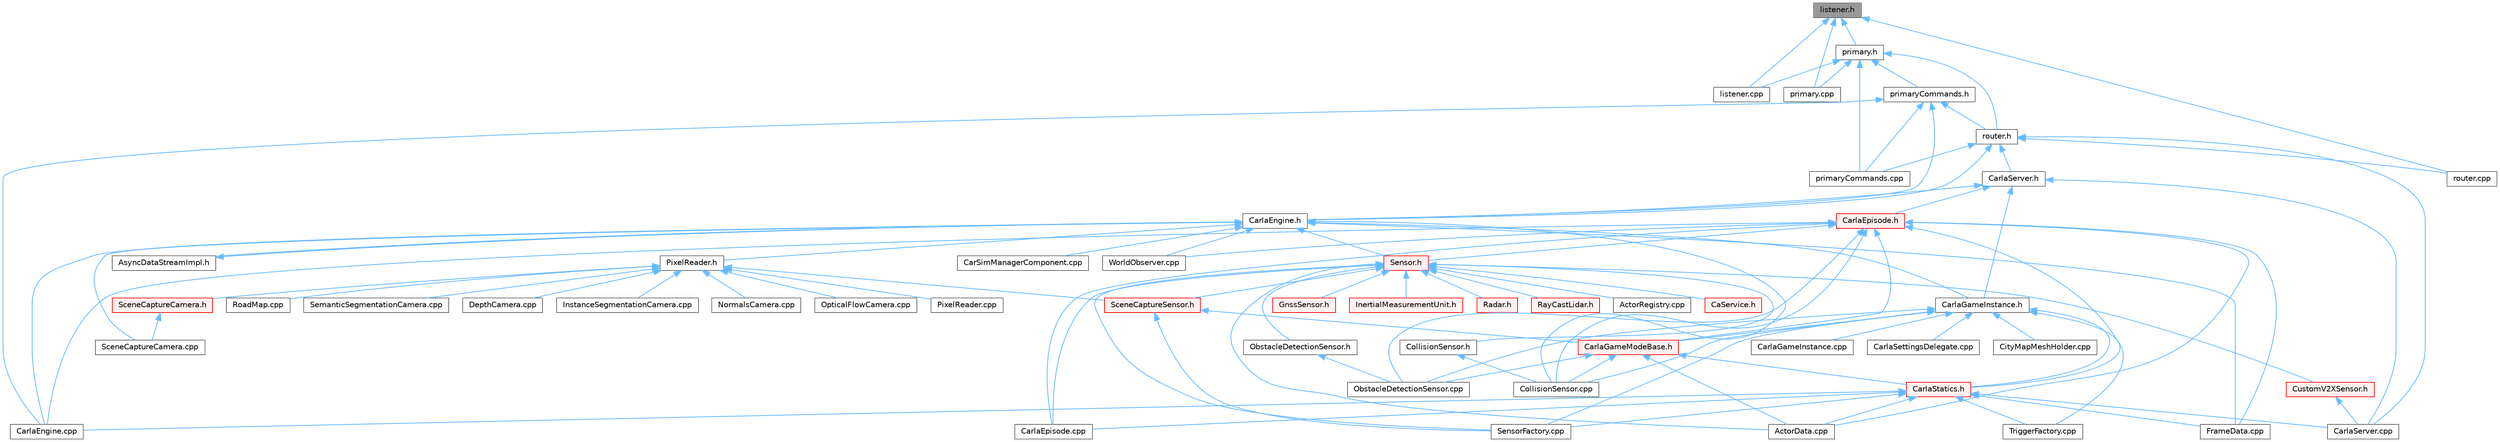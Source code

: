 digraph "listener.h"
{
 // INTERACTIVE_SVG=YES
 // LATEX_PDF_SIZE
  bgcolor="transparent";
  edge [fontname=Helvetica,fontsize=10,labelfontname=Helvetica,labelfontsize=10];
  node [fontname=Helvetica,fontsize=10,shape=box,height=0.2,width=0.4];
  Node1 [id="Node000001",label="listener.h",height=0.2,width=0.4,color="gray40", fillcolor="grey60", style="filled", fontcolor="black",tooltip=" "];
  Node1 -> Node2 [id="edge1_Node000001_Node000002",dir="back",color="steelblue1",style="solid",tooltip=" "];
  Node2 [id="Node000002",label="listener.cpp",height=0.2,width=0.4,color="grey40", fillcolor="white", style="filled",URL="$dd/d8b/listener_8cpp.html",tooltip=" "];
  Node1 -> Node3 [id="edge2_Node000001_Node000003",dir="back",color="steelblue1",style="solid",tooltip=" "];
  Node3 [id="Node000003",label="primary.cpp",height=0.2,width=0.4,color="grey40", fillcolor="white", style="filled",URL="$df/d6a/primary_8cpp.html",tooltip=" "];
  Node1 -> Node4 [id="edge3_Node000001_Node000004",dir="back",color="steelblue1",style="solid",tooltip=" "];
  Node4 [id="Node000004",label="primary.h",height=0.2,width=0.4,color="grey40", fillcolor="white", style="filled",URL="$d8/d15/primary_8h.html",tooltip=" "];
  Node4 -> Node2 [id="edge4_Node000004_Node000002",dir="back",color="steelblue1",style="solid",tooltip=" "];
  Node4 -> Node3 [id="edge5_Node000004_Node000003",dir="back",color="steelblue1",style="solid",tooltip=" "];
  Node4 -> Node5 [id="edge6_Node000004_Node000005",dir="back",color="steelblue1",style="solid",tooltip=" "];
  Node5 [id="Node000005",label="primaryCommands.cpp",height=0.2,width=0.4,color="grey40", fillcolor="white", style="filled",URL="$d6/da8/primaryCommands_8cpp.html",tooltip=" "];
  Node4 -> Node6 [id="edge7_Node000004_Node000006",dir="back",color="steelblue1",style="solid",tooltip=" "];
  Node6 [id="Node000006",label="primaryCommands.h",height=0.2,width=0.4,color="grey40", fillcolor="white", style="filled",URL="$dd/dbf/primaryCommands_8h.html",tooltip=" "];
  Node6 -> Node7 [id="edge8_Node000006_Node000007",dir="back",color="steelblue1",style="solid",tooltip=" "];
  Node7 [id="Node000007",label="CarlaEngine.cpp",height=0.2,width=0.4,color="grey40", fillcolor="white", style="filled",URL="$d6/da1/CarlaEngine_8cpp.html",tooltip=" "];
  Node6 -> Node8 [id="edge9_Node000006_Node000008",dir="back",color="steelblue1",style="solid",tooltip=" "];
  Node8 [id="Node000008",label="CarlaEngine.h",height=0.2,width=0.4,color="grey40", fillcolor="white", style="filled",URL="$d0/d11/CarlaEngine_8h.html",tooltip=" "];
  Node8 -> Node9 [id="edge10_Node000008_Node000009",dir="back",color="steelblue1",style="solid",tooltip=" "];
  Node9 [id="Node000009",label="AsyncDataStreamImpl.h",height=0.2,width=0.4,color="grey40", fillcolor="white", style="filled",URL="$d0/d17/AsyncDataStreamImpl_8h.html",tooltip=" "];
  Node9 -> Node8 [id="edge11_Node000009_Node000008",dir="back",color="steelblue1",style="solid",tooltip=" "];
  Node8 -> Node10 [id="edge12_Node000008_Node000010",dir="back",color="steelblue1",style="solid",tooltip=" "];
  Node10 [id="Node000010",label="CarSimManagerComponent.cpp",height=0.2,width=0.4,color="grey40", fillcolor="white", style="filled",URL="$d2/d56/CarSimManagerComponent_8cpp.html",tooltip=" "];
  Node8 -> Node7 [id="edge13_Node000008_Node000007",dir="back",color="steelblue1",style="solid",tooltip=" "];
  Node8 -> Node11 [id="edge14_Node000008_Node000011",dir="back",color="steelblue1",style="solid",tooltip=" "];
  Node11 [id="Node000011",label="CarlaGameInstance.h",height=0.2,width=0.4,color="grey40", fillcolor="white", style="filled",URL="$d2/dba/CarlaGameInstance_8h.html",tooltip=" "];
  Node11 -> Node12 [id="edge15_Node000011_Node000012",dir="back",color="steelblue1",style="solid",tooltip=" "];
  Node12 [id="Node000012",label="CarlaGameInstance.cpp",height=0.2,width=0.4,color="grey40", fillcolor="white", style="filled",URL="$d0/d19/CarlaGameInstance_8cpp.html",tooltip=" "];
  Node11 -> Node13 [id="edge16_Node000011_Node000013",dir="back",color="steelblue1",style="solid",tooltip=" "];
  Node13 [id="Node000013",label="CarlaGameModeBase.h",height=0.2,width=0.4,color="red", fillcolor="#FFF0F0", style="filled",URL="$d3/d49/CarlaGameModeBase_8h.html",tooltip=" "];
  Node13 -> Node14 [id="edge17_Node000013_Node000014",dir="back",color="steelblue1",style="solid",tooltip=" "];
  Node14 [id="Node000014",label="ActorData.cpp",height=0.2,width=0.4,color="grey40", fillcolor="white", style="filled",URL="$da/d7f/ActorData_8cpp.html",tooltip=" "];
  Node13 -> Node16 [id="edge18_Node000013_Node000016",dir="back",color="steelblue1",style="solid",tooltip=" "];
  Node16 [id="Node000016",label="CarlaStatics.h",height=0.2,width=0.4,color="red", fillcolor="#FFF0F0", style="filled",URL="$d9/dc8/CarlaStatics_8h.html",tooltip=" "];
  Node16 -> Node14 [id="edge19_Node000016_Node000014",dir="back",color="steelblue1",style="solid",tooltip=" "];
  Node16 -> Node7 [id="edge20_Node000016_Node000007",dir="back",color="steelblue1",style="solid",tooltip=" "];
  Node16 -> Node19 [id="edge21_Node000016_Node000019",dir="back",color="steelblue1",style="solid",tooltip=" "];
  Node19 [id="Node000019",label="CarlaEpisode.cpp",height=0.2,width=0.4,color="grey40", fillcolor="white", style="filled",URL="$d6/dd9/CarlaEpisode_8cpp.html",tooltip=" "];
  Node16 -> Node22 [id="edge22_Node000016_Node000022",dir="back",color="steelblue1",style="solid",tooltip=" "];
  Node22 [id="Node000022",label="CarlaServer.cpp",height=0.2,width=0.4,color="grey40", fillcolor="white", style="filled",URL="$db/d6c/CarlaServer_8cpp.html",tooltip=" "];
  Node16 -> Node27 [id="edge23_Node000016_Node000027",dir="back",color="steelblue1",style="solid",tooltip=" "];
  Node27 [id="Node000027",label="FrameData.cpp",height=0.2,width=0.4,color="grey40", fillcolor="white", style="filled",URL="$df/d8a/FrameData_8cpp.html",tooltip=" "];
  Node16 -> Node35 [id="edge24_Node000016_Node000035",dir="back",color="steelblue1",style="solid",tooltip=" "];
  Node35 [id="Node000035",label="SensorFactory.cpp",height=0.2,width=0.4,color="grey40", fillcolor="white", style="filled",URL="$d0/dde/SensorFactory_8cpp.html",tooltip=" "];
  Node16 -> Node42 [id="edge25_Node000016_Node000042",dir="back",color="steelblue1",style="solid",tooltip=" "];
  Node42 [id="Node000042",label="TriggerFactory.cpp",height=0.2,width=0.4,color="grey40", fillcolor="white", style="filled",URL="$d3/da1/TriggerFactory_8cpp.html",tooltip=" "];
  Node13 -> Node45 [id="edge26_Node000013_Node000045",dir="back",color="steelblue1",style="solid",tooltip=" "];
  Node45 [id="Node000045",label="CollisionSensor.cpp",height=0.2,width=0.4,color="grey40", fillcolor="white", style="filled",URL="$da/df0/CollisionSensor_8cpp.html",tooltip=" "];
  Node13 -> Node46 [id="edge27_Node000013_Node000046",dir="back",color="steelblue1",style="solid",tooltip=" "];
  Node46 [id="Node000046",label="ObstacleDetectionSensor.cpp",height=0.2,width=0.4,color="grey40", fillcolor="white", style="filled",URL="$d2/d70/ObstacleDetectionSensor_8cpp.html",tooltip=" "];
  Node11 -> Node47 [id="edge28_Node000011_Node000047",dir="back",color="steelblue1",style="solid",tooltip=" "];
  Node47 [id="Node000047",label="CarlaSettingsDelegate.cpp",height=0.2,width=0.4,color="grey40", fillcolor="white", style="filled",URL="$d1/d4c/CarlaSettingsDelegate_8cpp.html",tooltip=" "];
  Node11 -> Node16 [id="edge29_Node000011_Node000016",dir="back",color="steelblue1",style="solid",tooltip=" "];
  Node11 -> Node48 [id="edge30_Node000011_Node000048",dir="back",color="steelblue1",style="solid",tooltip=" "];
  Node48 [id="Node000048",label="CityMapMeshHolder.cpp",height=0.2,width=0.4,color="grey40", fillcolor="white", style="filled",URL="$d6/ddf/CityMapMeshHolder_8cpp.html",tooltip=" "];
  Node11 -> Node45 [id="edge31_Node000011_Node000045",dir="back",color="steelblue1",style="solid",tooltip=" "];
  Node11 -> Node46 [id="edge32_Node000011_Node000046",dir="back",color="steelblue1",style="solid",tooltip=" "];
  Node11 -> Node35 [id="edge33_Node000011_Node000035",dir="back",color="steelblue1",style="solid",tooltip=" "];
  Node11 -> Node42 [id="edge34_Node000011_Node000042",dir="back",color="steelblue1",style="solid",tooltip=" "];
  Node8 -> Node45 [id="edge35_Node000008_Node000045",dir="back",color="steelblue1",style="solid",tooltip=" "];
  Node8 -> Node27 [id="edge36_Node000008_Node000027",dir="back",color="steelblue1",style="solid",tooltip=" "];
  Node8 -> Node49 [id="edge37_Node000008_Node000049",dir="back",color="steelblue1",style="solid",tooltip=" "];
  Node49 [id="Node000049",label="PixelReader.h",height=0.2,width=0.4,color="grey40", fillcolor="white", style="filled",URL="$df/d2e/PixelReader_8h.html",tooltip=" "];
  Node49 -> Node50 [id="edge38_Node000049_Node000050",dir="back",color="steelblue1",style="solid",tooltip=" "];
  Node50 [id="Node000050",label="DepthCamera.cpp",height=0.2,width=0.4,color="grey40", fillcolor="white", style="filled",URL="$d7/d0e/DepthCamera_8cpp.html",tooltip=" "];
  Node49 -> Node51 [id="edge39_Node000049_Node000051",dir="back",color="steelblue1",style="solid",tooltip=" "];
  Node51 [id="Node000051",label="InstanceSegmentationCamera.cpp",height=0.2,width=0.4,color="grey40", fillcolor="white", style="filled",URL="$d6/dcd/InstanceSegmentationCamera_8cpp.html",tooltip=" "];
  Node49 -> Node52 [id="edge40_Node000049_Node000052",dir="back",color="steelblue1",style="solid",tooltip=" "];
  Node52 [id="Node000052",label="NormalsCamera.cpp",height=0.2,width=0.4,color="grey40", fillcolor="white", style="filled",URL="$d6/d81/NormalsCamera_8cpp.html",tooltip=" "];
  Node49 -> Node53 [id="edge41_Node000049_Node000053",dir="back",color="steelblue1",style="solid",tooltip=" "];
  Node53 [id="Node000053",label="OpticalFlowCamera.cpp",height=0.2,width=0.4,color="grey40", fillcolor="white", style="filled",URL="$d0/d58/OpticalFlowCamera_8cpp.html",tooltip=" "];
  Node49 -> Node54 [id="edge42_Node000049_Node000054",dir="back",color="steelblue1",style="solid",tooltip=" "];
  Node54 [id="Node000054",label="PixelReader.cpp",height=0.2,width=0.4,color="grey40", fillcolor="white", style="filled",URL="$dc/db0/PixelReader_8cpp.html",tooltip=" "];
  Node49 -> Node55 [id="edge43_Node000049_Node000055",dir="back",color="steelblue1",style="solid",tooltip=" "];
  Node55 [id="Node000055",label="RoadMap.cpp",height=0.2,width=0.4,color="grey40", fillcolor="white", style="filled",URL="$d2/de5/RoadMap_8cpp.html",tooltip=" "];
  Node49 -> Node56 [id="edge44_Node000049_Node000056",dir="back",color="steelblue1",style="solid",tooltip=" "];
  Node56 [id="Node000056",label="SceneCaptureCamera.h",height=0.2,width=0.4,color="red", fillcolor="#FFF0F0", style="filled",URL="$dc/d56/SceneCaptureCamera_8h.html",tooltip=" "];
  Node56 -> Node57 [id="edge45_Node000056_Node000057",dir="back",color="steelblue1",style="solid",tooltip=" "];
  Node57 [id="Node000057",label="SceneCaptureCamera.cpp",height=0.2,width=0.4,color="grey40", fillcolor="white", style="filled",URL="$d1/dec/SceneCaptureCamera_8cpp.html",tooltip=" "];
  Node49 -> Node59 [id="edge46_Node000049_Node000059",dir="back",color="steelblue1",style="solid",tooltip=" "];
  Node59 [id="Node000059",label="SceneCaptureSensor.h",height=0.2,width=0.4,color="red", fillcolor="#FFF0F0", style="filled",URL="$d8/d95/SceneCaptureSensor_8h.html",tooltip=" "];
  Node59 -> Node13 [id="edge47_Node000059_Node000013",dir="back",color="steelblue1",style="solid",tooltip=" "];
  Node59 -> Node35 [id="edge48_Node000059_Node000035",dir="back",color="steelblue1",style="solid",tooltip=" "];
  Node49 -> Node73 [id="edge49_Node000049_Node000073",dir="back",color="steelblue1",style="solid",tooltip=" "];
  Node73 [id="Node000073",label="SemanticSegmentationCamera.cpp",height=0.2,width=0.4,color="grey40", fillcolor="white", style="filled",URL="$d9/d38/SemanticSegmentationCamera_8cpp.html",tooltip=" "];
  Node8 -> Node57 [id="edge50_Node000008_Node000057",dir="back",color="steelblue1",style="solid",tooltip=" "];
  Node8 -> Node75 [id="edge51_Node000008_Node000075",dir="back",color="steelblue1",style="solid",tooltip=" "];
  Node75 [id="Node000075",label="Sensor.h",height=0.2,width=0.4,color="red", fillcolor="#FFF0F0", style="filled",URL="$d7/d7d/Unreal_2CarlaUE4_2Plugins_2Carla_2Source_2Carla_2Sensor_2Sensor_8h.html",tooltip=" "];
  Node75 -> Node14 [id="edge52_Node000075_Node000014",dir="back",color="steelblue1",style="solid",tooltip=" "];
  Node75 -> Node76 [id="edge53_Node000075_Node000076",dir="back",color="steelblue1",style="solid",tooltip=" "];
  Node76 [id="Node000076",label="ActorRegistry.cpp",height=0.2,width=0.4,color="grey40", fillcolor="white", style="filled",URL="$d3/df3/ActorRegistry_8cpp.html",tooltip=" "];
  Node75 -> Node77 [id="edge54_Node000075_Node000077",dir="back",color="steelblue1",style="solid",tooltip=" "];
  Node77 [id="Node000077",label="CaService.h",height=0.2,width=0.4,color="red", fillcolor="#FFF0F0", style="filled",URL="$df/dd8/CaService_8h.html",tooltip=" "];
  Node75 -> Node19 [id="edge55_Node000075_Node000019",dir="back",color="steelblue1",style="solid",tooltip=" "];
  Node75 -> Node94 [id="edge56_Node000075_Node000094",dir="back",color="steelblue1",style="solid",tooltip=" "];
  Node94 [id="Node000094",label="CollisionSensor.h",height=0.2,width=0.4,color="grey40", fillcolor="white", style="filled",URL="$d3/dd6/CollisionSensor_8h.html",tooltip=" "];
  Node94 -> Node45 [id="edge57_Node000094_Node000045",dir="back",color="steelblue1",style="solid",tooltip=" "];
  Node75 -> Node95 [id="edge58_Node000075_Node000095",dir="back",color="steelblue1",style="solid",tooltip=" "];
  Node95 [id="Node000095",label="CustomV2XSensor.h",height=0.2,width=0.4,color="red", fillcolor="#FFF0F0", style="filled",URL="$df/d4b/CustomV2XSensor_8h.html",tooltip=" "];
  Node95 -> Node22 [id="edge59_Node000095_Node000022",dir="back",color="steelblue1",style="solid",tooltip=" "];
  Node75 -> Node96 [id="edge60_Node000075_Node000096",dir="back",color="steelblue1",style="solid",tooltip=" "];
  Node96 [id="Node000096",label="GnssSensor.h",height=0.2,width=0.4,color="red", fillcolor="#FFF0F0", style="filled",URL="$d9/d73/GnssSensor_8h.html",tooltip=" "];
  Node75 -> Node97 [id="edge61_Node000075_Node000097",dir="back",color="steelblue1",style="solid",tooltip=" "];
  Node97 [id="Node000097",label="InertialMeasurementUnit.h",height=0.2,width=0.4,color="red", fillcolor="#FFF0F0", style="filled",URL="$d7/dfa/InertialMeasurementUnit_8h.html",tooltip=" "];
  Node75 -> Node98 [id="edge62_Node000075_Node000098",dir="back",color="steelblue1",style="solid",tooltip=" "];
  Node98 [id="Node000098",label="ObstacleDetectionSensor.h",height=0.2,width=0.4,color="grey40", fillcolor="white", style="filled",URL="$d7/d55/ObstacleDetectionSensor_8h.html",tooltip=" "];
  Node98 -> Node46 [id="edge63_Node000098_Node000046",dir="back",color="steelblue1",style="solid",tooltip=" "];
  Node75 -> Node99 [id="edge64_Node000075_Node000099",dir="back",color="steelblue1",style="solid",tooltip=" "];
  Node99 [id="Node000099",label="Radar.h",height=0.2,width=0.4,color="red", fillcolor="#FFF0F0", style="filled",URL="$d6/de9/Radar_8h.html",tooltip=" "];
  Node75 -> Node89 [id="edge65_Node000075_Node000089",dir="back",color="steelblue1",style="solid",tooltip=" "];
  Node89 [id="Node000089",label="RayCastLidar.h",height=0.2,width=0.4,color="red", fillcolor="#FFF0F0", style="filled",URL="$d1/d53/RayCastLidar_8h.html",tooltip=" "];
  Node75 -> Node59 [id="edge66_Node000075_Node000059",dir="back",color="steelblue1",style="solid",tooltip=" "];
  Node75 -> Node35 [id="edge67_Node000075_Node000035",dir="back",color="steelblue1",style="solid",tooltip=" "];
  Node8 -> Node101 [id="edge68_Node000008_Node000101",dir="back",color="steelblue1",style="solid",tooltip=" "];
  Node101 [id="Node000101",label="WorldObserver.cpp",height=0.2,width=0.4,color="grey40", fillcolor="white", style="filled",URL="$d9/de7/WorldObserver_8cpp.html",tooltip=" "];
  Node6 -> Node5 [id="edge69_Node000006_Node000005",dir="back",color="steelblue1",style="solid",tooltip=" "];
  Node6 -> Node102 [id="edge70_Node000006_Node000102",dir="back",color="steelblue1",style="solid",tooltip=" "];
  Node102 [id="Node000102",label="router.h",height=0.2,width=0.4,color="grey40", fillcolor="white", style="filled",URL="$da/db7/router_8h.html",tooltip=" "];
  Node102 -> Node8 [id="edge71_Node000102_Node000008",dir="back",color="steelblue1",style="solid",tooltip=" "];
  Node102 -> Node22 [id="edge72_Node000102_Node000022",dir="back",color="steelblue1",style="solid",tooltip=" "];
  Node102 -> Node103 [id="edge73_Node000102_Node000103",dir="back",color="steelblue1",style="solid",tooltip=" "];
  Node103 [id="Node000103",label="CarlaServer.h",height=0.2,width=0.4,color="grey40", fillcolor="white", style="filled",URL="$d0/d35/CarlaServer_8h.html",tooltip=" "];
  Node103 -> Node8 [id="edge74_Node000103_Node000008",dir="back",color="steelblue1",style="solid",tooltip=" "];
  Node103 -> Node104 [id="edge75_Node000103_Node000104",dir="back",color="steelblue1",style="solid",tooltip=" "];
  Node104 [id="Node000104",label="CarlaEpisode.h",height=0.2,width=0.4,color="red", fillcolor="#FFF0F0", style="filled",URL="$de/db8/CarlaEpisode_8h.html",tooltip=" "];
  Node104 -> Node14 [id="edge76_Node000104_Node000014",dir="back",color="steelblue1",style="solid",tooltip=" "];
  Node104 -> Node7 [id="edge77_Node000104_Node000007",dir="back",color="steelblue1",style="solid",tooltip=" "];
  Node104 -> Node19 [id="edge78_Node000104_Node000019",dir="back",color="steelblue1",style="solid",tooltip=" "];
  Node104 -> Node13 [id="edge79_Node000104_Node000013",dir="back",color="steelblue1",style="solid",tooltip=" "];
  Node104 -> Node16 [id="edge80_Node000104_Node000016",dir="back",color="steelblue1",style="solid",tooltip=" "];
  Node104 -> Node45 [id="edge81_Node000104_Node000045",dir="back",color="steelblue1",style="solid",tooltip=" "];
  Node104 -> Node27 [id="edge82_Node000104_Node000027",dir="back",color="steelblue1",style="solid",tooltip=" "];
  Node104 -> Node46 [id="edge83_Node000104_Node000046",dir="back",color="steelblue1",style="solid",tooltip=" "];
  Node104 -> Node75 [id="edge84_Node000104_Node000075",dir="back",color="steelblue1",style="solid",tooltip=" "];
  Node104 -> Node101 [id="edge85_Node000104_Node000101",dir="back",color="steelblue1",style="solid",tooltip=" "];
  Node103 -> Node11 [id="edge86_Node000103_Node000011",dir="back",color="steelblue1",style="solid",tooltip=" "];
  Node103 -> Node22 [id="edge87_Node000103_Node000022",dir="back",color="steelblue1",style="solid",tooltip=" "];
  Node102 -> Node5 [id="edge88_Node000102_Node000005",dir="back",color="steelblue1",style="solid",tooltip=" "];
  Node102 -> Node110 [id="edge89_Node000102_Node000110",dir="back",color="steelblue1",style="solid",tooltip=" "];
  Node110 [id="Node000110",label="router.cpp",height=0.2,width=0.4,color="grey40", fillcolor="white", style="filled",URL="$d9/da3/router_8cpp.html",tooltip=" "];
  Node4 -> Node102 [id="edge90_Node000004_Node000102",dir="back",color="steelblue1",style="solid",tooltip=" "];
  Node1 -> Node110 [id="edge91_Node000001_Node000110",dir="back",color="steelblue1",style="solid",tooltip=" "];
}
